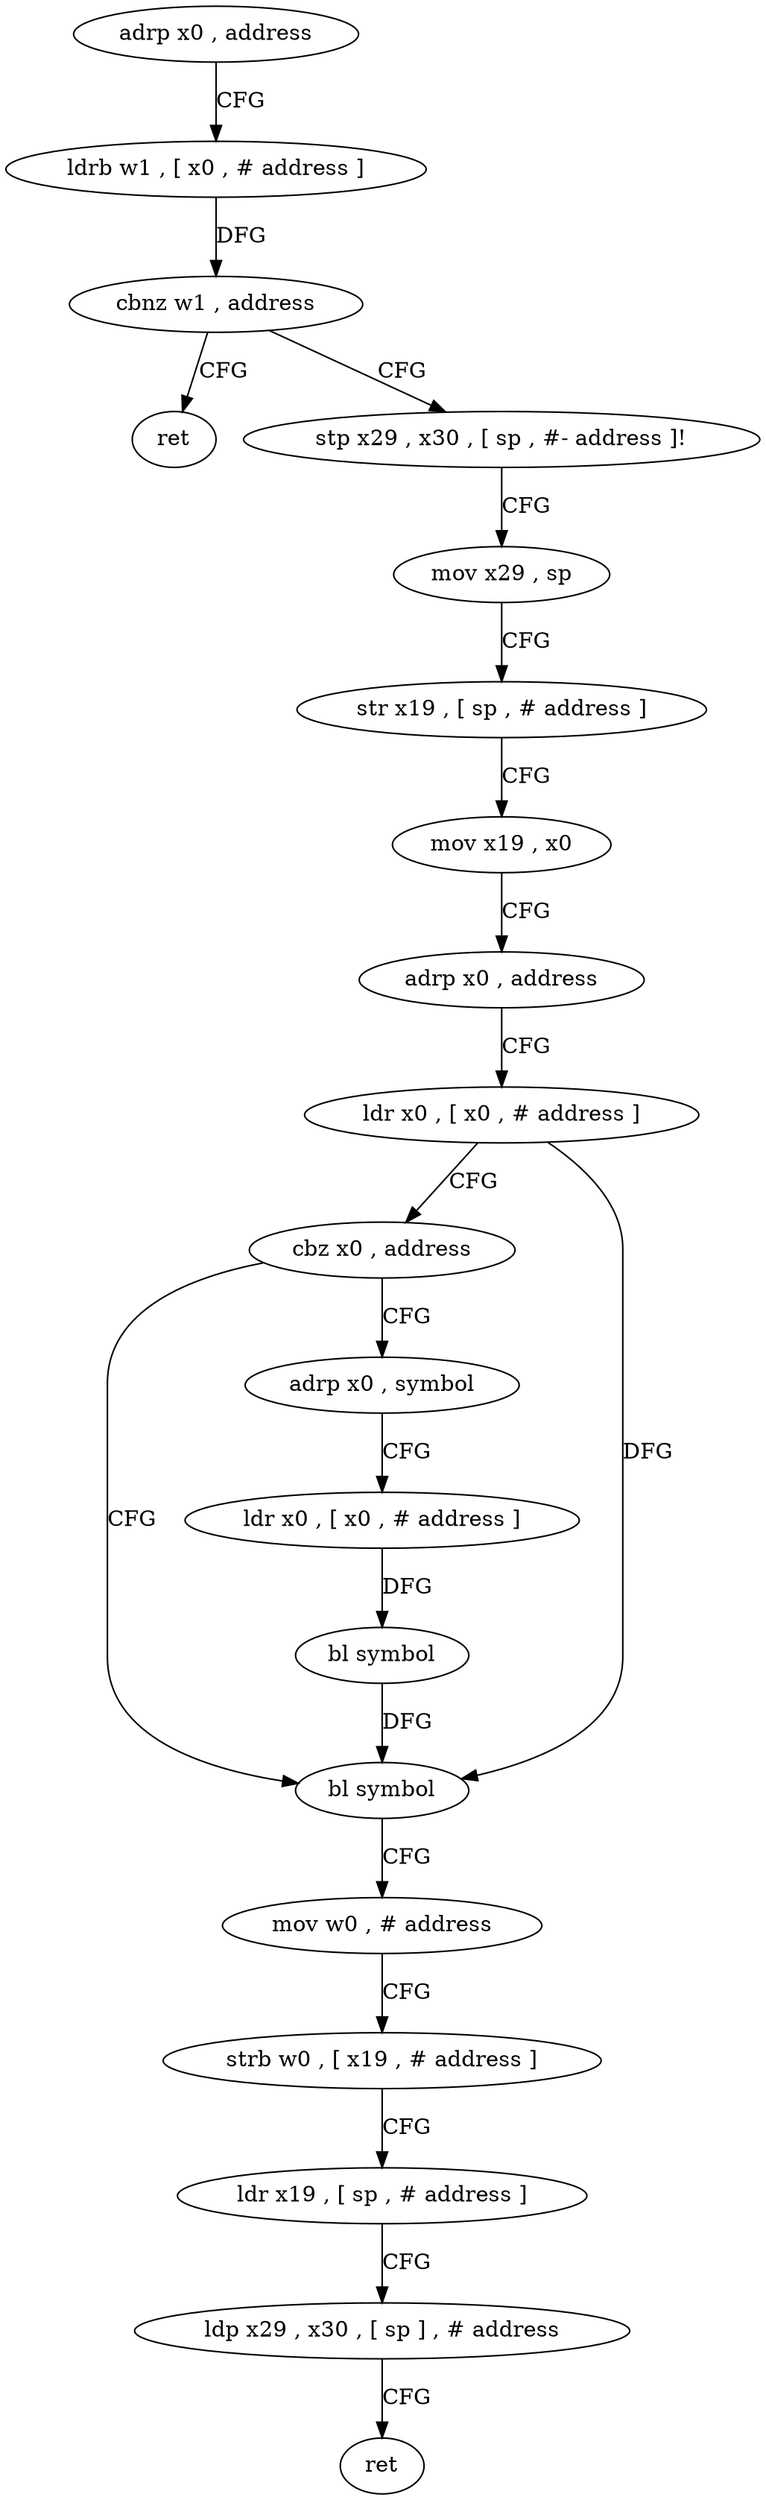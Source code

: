 digraph "func" {
"68984" [label = "adrp x0 , address" ]
"68988" [label = "ldrb w1 , [ x0 , # address ]" ]
"68992" [label = "cbnz w1 , address" ]
"69060" [label = "ret" ]
"68996" [label = "stp x29 , x30 , [ sp , #- address ]!" ]
"69000" [label = "mov x29 , sp" ]
"69004" [label = "str x19 , [ sp , # address ]" ]
"69008" [label = "mov x19 , x0" ]
"69012" [label = "adrp x0 , address" ]
"69016" [label = "ldr x0 , [ x0 , # address ]" ]
"69020" [label = "cbz x0 , address" ]
"69036" [label = "bl symbol" ]
"69024" [label = "adrp x0 , symbol" ]
"69040" [label = "mov w0 , # address" ]
"69044" [label = "strb w0 , [ x19 , # address ]" ]
"69048" [label = "ldr x19 , [ sp , # address ]" ]
"69052" [label = "ldp x29 , x30 , [ sp ] , # address" ]
"69056" [label = "ret" ]
"69028" [label = "ldr x0 , [ x0 , # address ]" ]
"69032" [label = "bl symbol" ]
"68984" -> "68988" [ label = "CFG" ]
"68988" -> "68992" [ label = "DFG" ]
"68992" -> "69060" [ label = "CFG" ]
"68992" -> "68996" [ label = "CFG" ]
"68996" -> "69000" [ label = "CFG" ]
"69000" -> "69004" [ label = "CFG" ]
"69004" -> "69008" [ label = "CFG" ]
"69008" -> "69012" [ label = "CFG" ]
"69012" -> "69016" [ label = "CFG" ]
"69016" -> "69020" [ label = "CFG" ]
"69016" -> "69036" [ label = "DFG" ]
"69020" -> "69036" [ label = "CFG" ]
"69020" -> "69024" [ label = "CFG" ]
"69036" -> "69040" [ label = "CFG" ]
"69024" -> "69028" [ label = "CFG" ]
"69040" -> "69044" [ label = "CFG" ]
"69044" -> "69048" [ label = "CFG" ]
"69048" -> "69052" [ label = "CFG" ]
"69052" -> "69056" [ label = "CFG" ]
"69028" -> "69032" [ label = "DFG" ]
"69032" -> "69036" [ label = "DFG" ]
}
